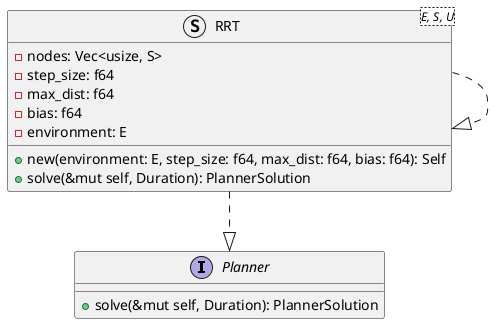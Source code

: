 @startuml overview

' Traits
interface Planner{
    +solve(&mut self, Duration): PlannerSolution
}

' Planner
struct RRT<E, S, U> {
    -nodes: Vec<usize, S>
    -step_size: f64
    -max_dist: f64
    -bias: f64
    -environment: E
    +new(environment: E, step_size: f64, max_dist: f64, bias: f64): Self
    +solve(&mut self, Duration): PlannerSolution
}
RRT ..|> Planner
RRT ..|> RRT

@enduml
